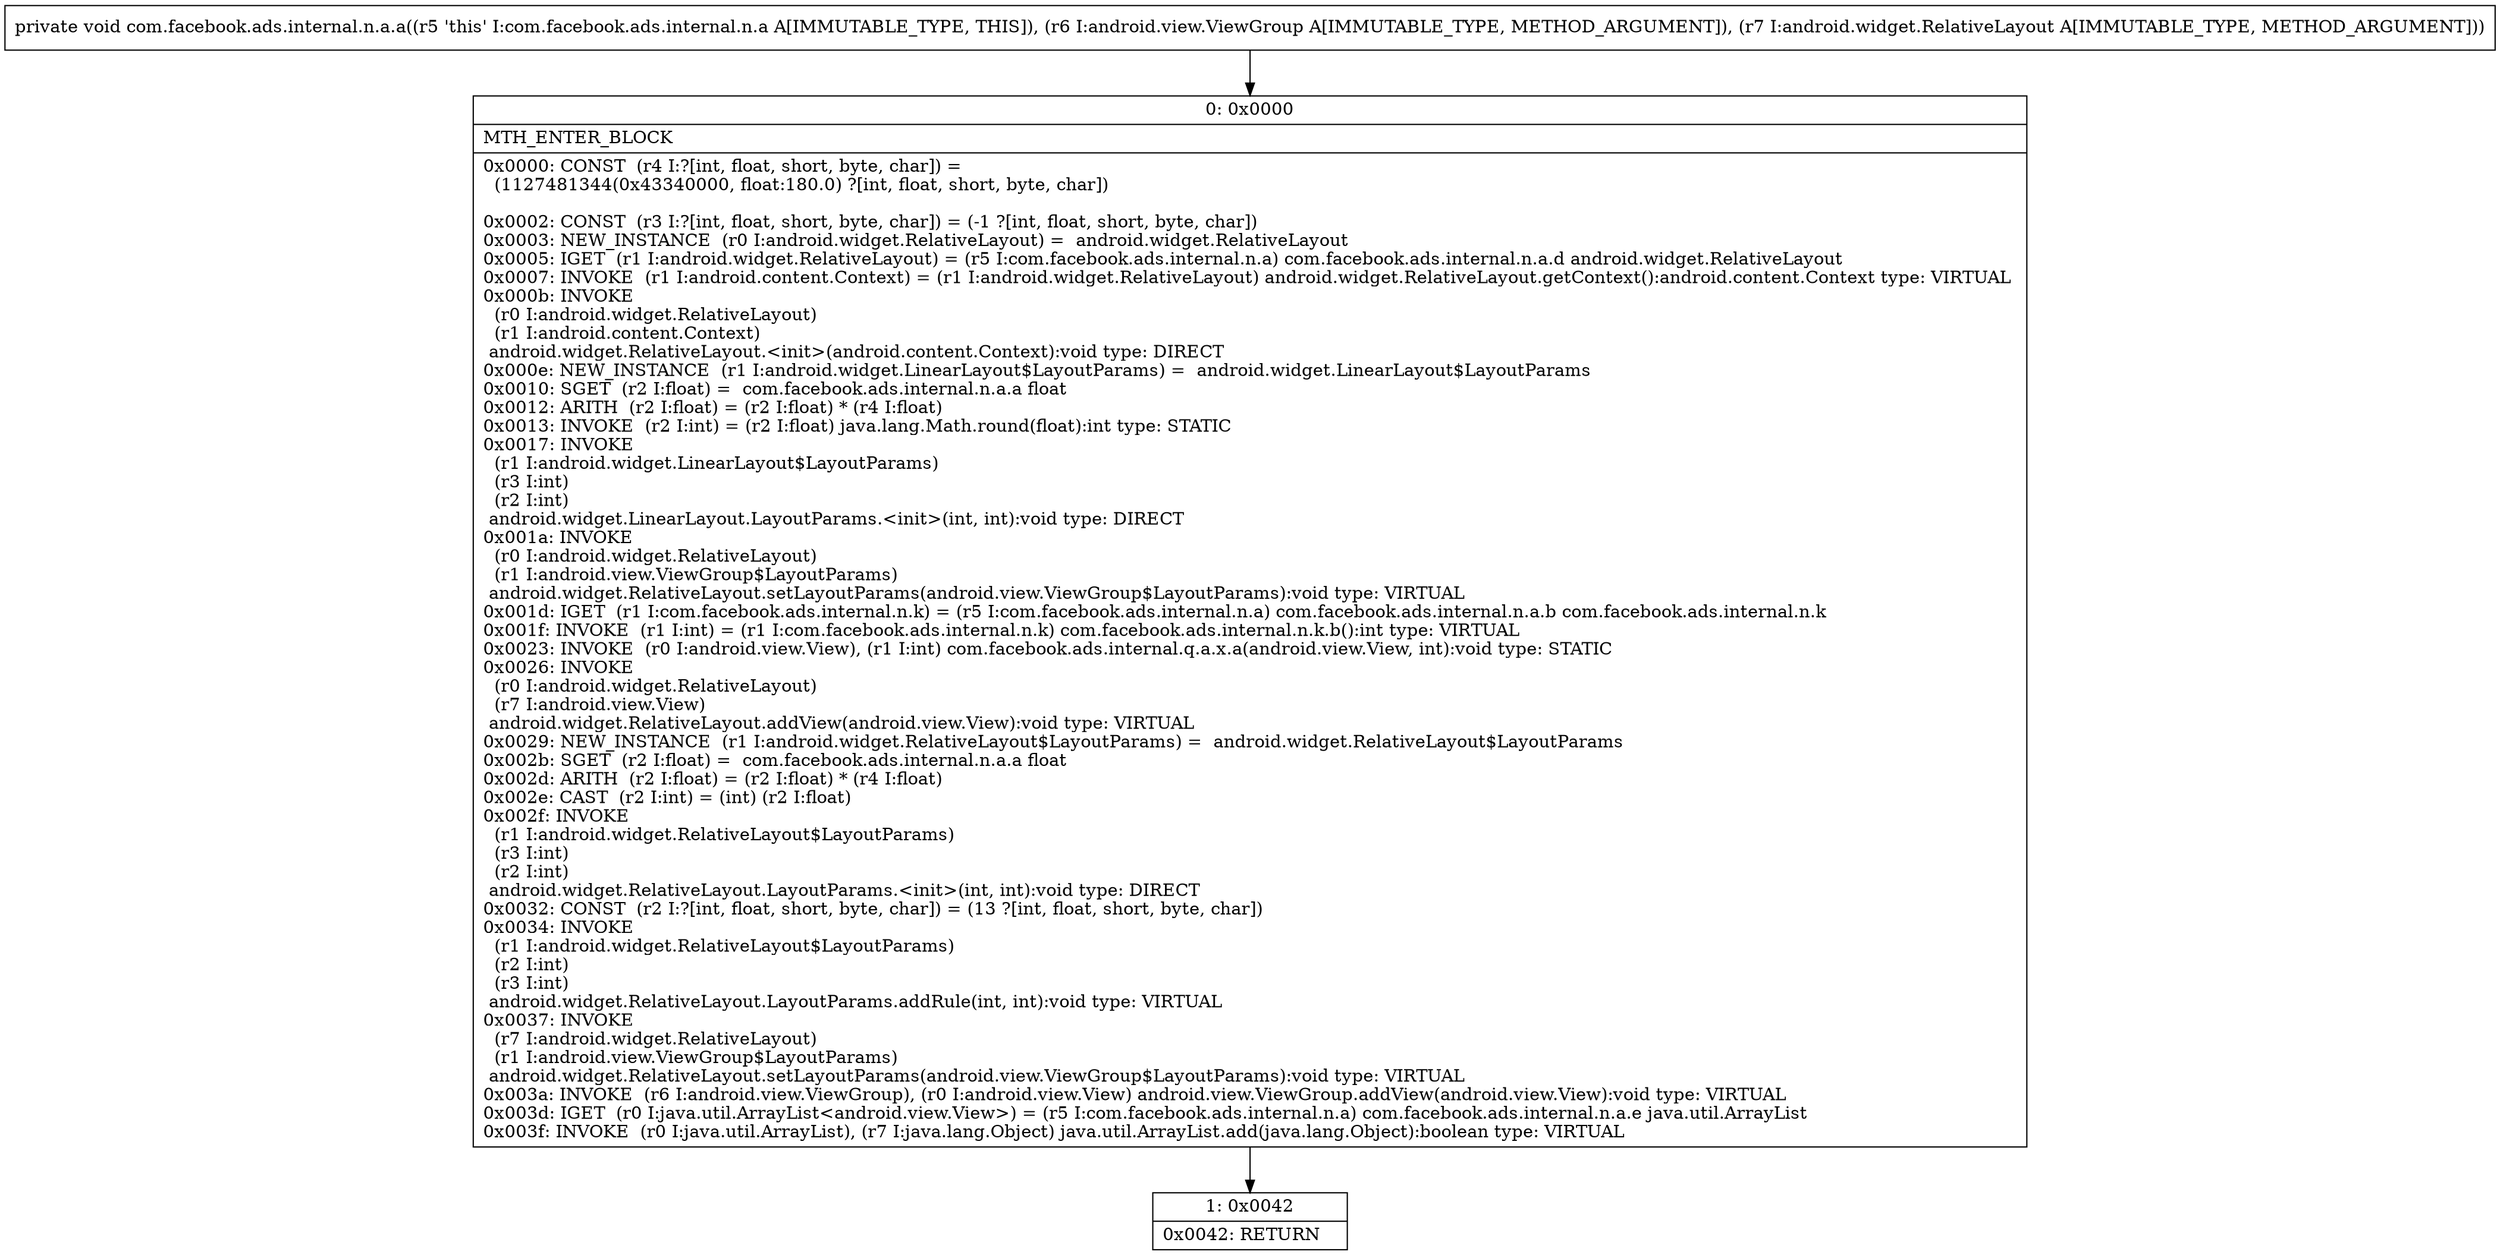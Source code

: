 digraph "CFG forcom.facebook.ads.internal.n.a.a(Landroid\/view\/ViewGroup;Landroid\/widget\/RelativeLayout;)V" {
Node_0 [shape=record,label="{0\:\ 0x0000|MTH_ENTER_BLOCK\l|0x0000: CONST  (r4 I:?[int, float, short, byte, char]) = \l  (1127481344(0x43340000, float:180.0) ?[int, float, short, byte, char])\l \l0x0002: CONST  (r3 I:?[int, float, short, byte, char]) = (\-1 ?[int, float, short, byte, char]) \l0x0003: NEW_INSTANCE  (r0 I:android.widget.RelativeLayout) =  android.widget.RelativeLayout \l0x0005: IGET  (r1 I:android.widget.RelativeLayout) = (r5 I:com.facebook.ads.internal.n.a) com.facebook.ads.internal.n.a.d android.widget.RelativeLayout \l0x0007: INVOKE  (r1 I:android.content.Context) = (r1 I:android.widget.RelativeLayout) android.widget.RelativeLayout.getContext():android.content.Context type: VIRTUAL \l0x000b: INVOKE  \l  (r0 I:android.widget.RelativeLayout)\l  (r1 I:android.content.Context)\l android.widget.RelativeLayout.\<init\>(android.content.Context):void type: DIRECT \l0x000e: NEW_INSTANCE  (r1 I:android.widget.LinearLayout$LayoutParams) =  android.widget.LinearLayout$LayoutParams \l0x0010: SGET  (r2 I:float) =  com.facebook.ads.internal.n.a.a float \l0x0012: ARITH  (r2 I:float) = (r2 I:float) * (r4 I:float) \l0x0013: INVOKE  (r2 I:int) = (r2 I:float) java.lang.Math.round(float):int type: STATIC \l0x0017: INVOKE  \l  (r1 I:android.widget.LinearLayout$LayoutParams)\l  (r3 I:int)\l  (r2 I:int)\l android.widget.LinearLayout.LayoutParams.\<init\>(int, int):void type: DIRECT \l0x001a: INVOKE  \l  (r0 I:android.widget.RelativeLayout)\l  (r1 I:android.view.ViewGroup$LayoutParams)\l android.widget.RelativeLayout.setLayoutParams(android.view.ViewGroup$LayoutParams):void type: VIRTUAL \l0x001d: IGET  (r1 I:com.facebook.ads.internal.n.k) = (r5 I:com.facebook.ads.internal.n.a) com.facebook.ads.internal.n.a.b com.facebook.ads.internal.n.k \l0x001f: INVOKE  (r1 I:int) = (r1 I:com.facebook.ads.internal.n.k) com.facebook.ads.internal.n.k.b():int type: VIRTUAL \l0x0023: INVOKE  (r0 I:android.view.View), (r1 I:int) com.facebook.ads.internal.q.a.x.a(android.view.View, int):void type: STATIC \l0x0026: INVOKE  \l  (r0 I:android.widget.RelativeLayout)\l  (r7 I:android.view.View)\l android.widget.RelativeLayout.addView(android.view.View):void type: VIRTUAL \l0x0029: NEW_INSTANCE  (r1 I:android.widget.RelativeLayout$LayoutParams) =  android.widget.RelativeLayout$LayoutParams \l0x002b: SGET  (r2 I:float) =  com.facebook.ads.internal.n.a.a float \l0x002d: ARITH  (r2 I:float) = (r2 I:float) * (r4 I:float) \l0x002e: CAST  (r2 I:int) = (int) (r2 I:float) \l0x002f: INVOKE  \l  (r1 I:android.widget.RelativeLayout$LayoutParams)\l  (r3 I:int)\l  (r2 I:int)\l android.widget.RelativeLayout.LayoutParams.\<init\>(int, int):void type: DIRECT \l0x0032: CONST  (r2 I:?[int, float, short, byte, char]) = (13 ?[int, float, short, byte, char]) \l0x0034: INVOKE  \l  (r1 I:android.widget.RelativeLayout$LayoutParams)\l  (r2 I:int)\l  (r3 I:int)\l android.widget.RelativeLayout.LayoutParams.addRule(int, int):void type: VIRTUAL \l0x0037: INVOKE  \l  (r7 I:android.widget.RelativeLayout)\l  (r1 I:android.view.ViewGroup$LayoutParams)\l android.widget.RelativeLayout.setLayoutParams(android.view.ViewGroup$LayoutParams):void type: VIRTUAL \l0x003a: INVOKE  (r6 I:android.view.ViewGroup), (r0 I:android.view.View) android.view.ViewGroup.addView(android.view.View):void type: VIRTUAL \l0x003d: IGET  (r0 I:java.util.ArrayList\<android.view.View\>) = (r5 I:com.facebook.ads.internal.n.a) com.facebook.ads.internal.n.a.e java.util.ArrayList \l0x003f: INVOKE  (r0 I:java.util.ArrayList), (r7 I:java.lang.Object) java.util.ArrayList.add(java.lang.Object):boolean type: VIRTUAL \l}"];
Node_1 [shape=record,label="{1\:\ 0x0042|0x0042: RETURN   \l}"];
MethodNode[shape=record,label="{private void com.facebook.ads.internal.n.a.a((r5 'this' I:com.facebook.ads.internal.n.a A[IMMUTABLE_TYPE, THIS]), (r6 I:android.view.ViewGroup A[IMMUTABLE_TYPE, METHOD_ARGUMENT]), (r7 I:android.widget.RelativeLayout A[IMMUTABLE_TYPE, METHOD_ARGUMENT])) }"];
MethodNode -> Node_0;
Node_0 -> Node_1;
}

